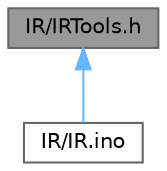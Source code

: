 digraph "IR/IRTools.h"
{
 // LATEX_PDF_SIZE
  bgcolor="transparent";
  edge [fontname=Helvetica,fontsize=10,labelfontname=Helvetica,labelfontsize=10];
  node [fontname=Helvetica,fontsize=10,shape=box,height=0.2,width=0.4];
  Node1 [id="Node000001",label="IR/IRTools.h",height=0.2,width=0.4,color="gray40", fillcolor="grey60", style="filled", fontcolor="black",tooltip="Library for IR attack tools."];
  Node1 -> Node2 [id="edge1_Node000001_Node000002",dir="back",color="steelblue1",style="solid",tooltip=" "];
  Node2 [id="Node000002",label="IR/IR.ino",height=0.2,width=0.4,color="grey40", fillcolor="white", style="filled",URL="$IR_8ino.html",tooltip="Test program for IR attack tools."];
}
